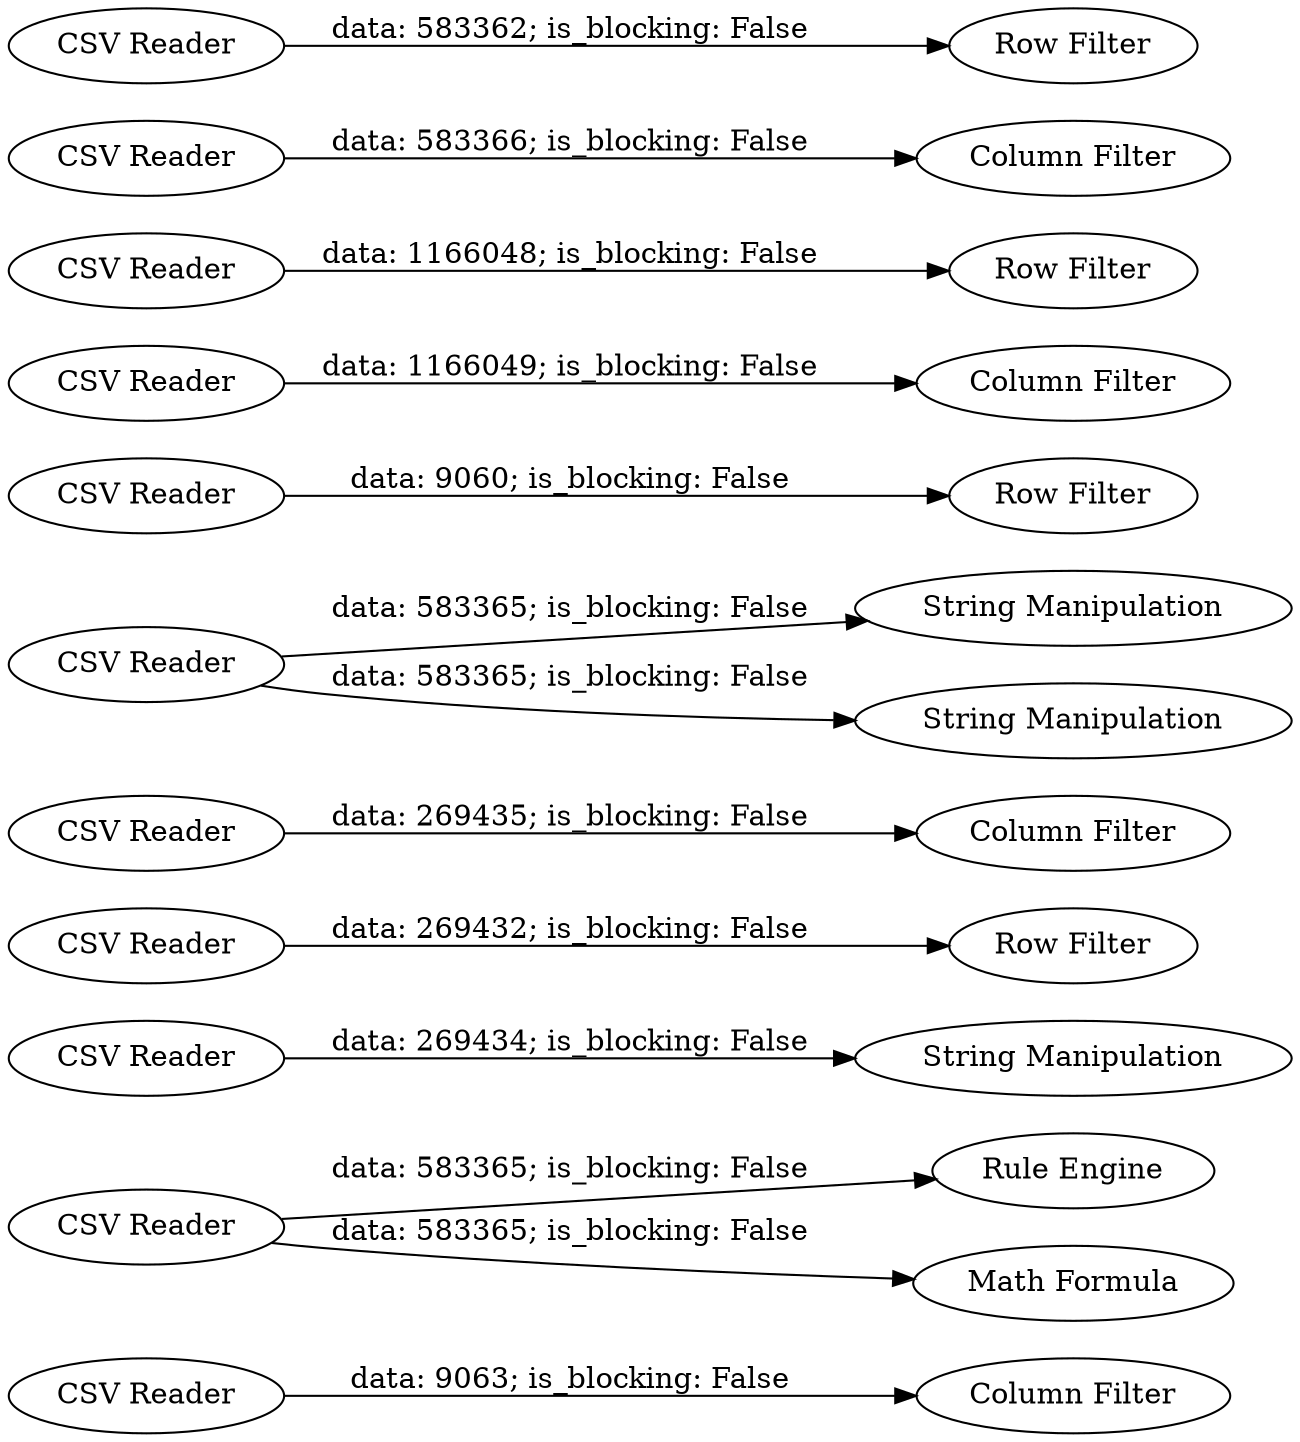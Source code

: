 digraph {
	"3980708574449017692_14" [label="Column Filter"]
	"3980708574449017692_24" [label="Rule Engine"]
	"3980708574449017692_17" [label="CSV Reader"]
	"3980708574449017692_1" [label="CSV Reader"]
	"3980708574449017692_13" [label="Column Filter"]
	"3980708574449017692_20" [label="CSV Reader"]
	"3980708574449017692_21" [label="String Manipulation"]
	"3980708574449017692_22" [label="Math Formula"]
	"3980708574449017692_2" [label="CSV Reader"]
	"3980708574449017692_16" [label="Column Filter"]
	"3980708574449017692_4" [label="CSV Reader"]
	"3980708574449017692_8" [label="Row Filter"]
	"3980708574449017692_10" [label="CSV Reader"]
	"3980708574449017692_15" [label="Column Filter"]
	"3980708574449017692_12" [label="CSV Reader"]
	"3980708574449017692_11" [label="CSV Reader"]
	"3980708574449017692_9" [label="CSV Reader"]
	"3980708574449017692_23" [label="CSV Reader"]
	"3980708574449017692_19" [label="String Manipulation"]
	"3980708574449017692_18" [label="String Manipulation"]
	"3980708574449017692_5" [label="Row Filter"]
	"3980708574449017692_6" [label="Row Filter"]
	"3980708574449017692_7" [label="Row Filter"]
	"3980708574449017692_3" [label="CSV Reader"]
	"3980708574449017692_11" -> "3980708574449017692_15" [label="data: 583366; is_blocking: False"]
	"3980708574449017692_1" -> "3980708574449017692_5" [label="data: 269432; is_blocking: False"]
	"3980708574449017692_17" -> "3980708574449017692_18" [label="data: 269434; is_blocking: False"]
	"3980708574449017692_9" -> "3980708574449017692_13" [label="data: 269435; is_blocking: False"]
	"3980708574449017692_20" -> "3980708574449017692_21" [label="data: 583365; is_blocking: False"]
	"3980708574449017692_3" -> "3980708574449017692_7" [label="data: 583362; is_blocking: False"]
	"3980708574449017692_12" -> "3980708574449017692_16" [label="data: 1166049; is_blocking: False"]
	"3980708574449017692_23" -> "3980708574449017692_22" [label="data: 583365; is_blocking: False"]
	"3980708574449017692_23" -> "3980708574449017692_24" [label="data: 583365; is_blocking: False"]
	"3980708574449017692_2" -> "3980708574449017692_6" [label="data: 9060; is_blocking: False"]
	"3980708574449017692_10" -> "3980708574449017692_14" [label="data: 9063; is_blocking: False"]
	"3980708574449017692_4" -> "3980708574449017692_8" [label="data: 1166048; is_blocking: False"]
	"3980708574449017692_20" -> "3980708574449017692_19" [label="data: 583365; is_blocking: False"]
	rankdir=LR
}

